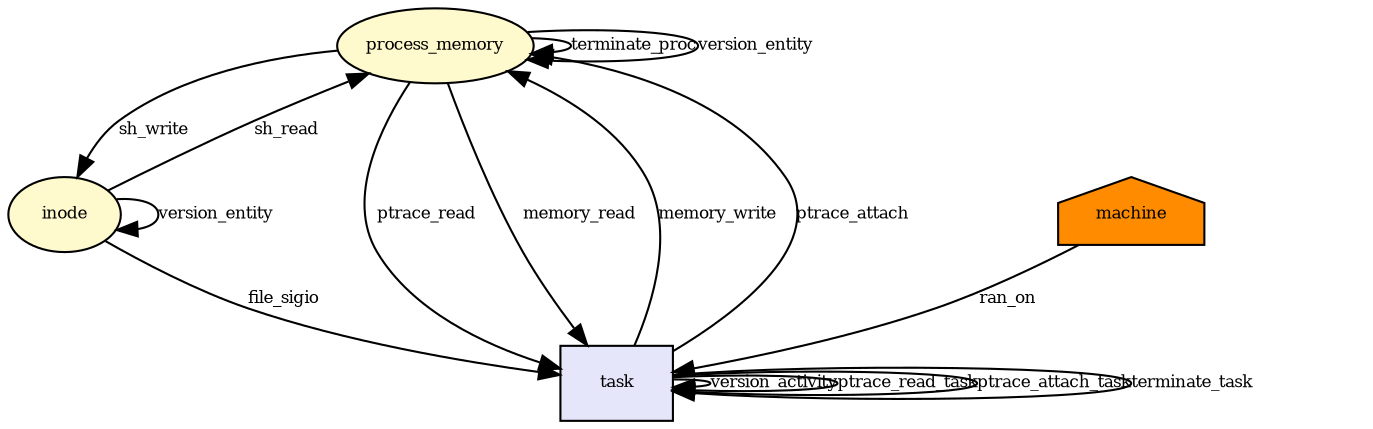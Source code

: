 digraph RGL__DirectedAdjacencyGraph {process_memory[fontsize = 8,label = process_memory,shape = ellipse, fillcolor="#fffacd", style = filled]

process_memory -> process_memory[fontsize = 8,label = terminate_proc]

inode[fontsize = 8,label = inode,shape = ellipse, fillcolor="#fffacd", style = filled]

task[fontsize = 8,label = task,shape = rectangle, fillcolor="#e6e6fa", style = filled]

inode -> task[fontsize = 8,label = file_sigio]

task -> process_memory[fontsize = 8,label = memory_write]

task -> task[fontsize = 8,label = version_activity]

process_memory -> process_memory[fontsize = 8,label = version_entity]

process_memory -> inode[fontsize = 8,label = sh_write]

inode -> inode[fontsize = 8,label = version_entity]

machine[fontsize = 8,label = machine,shape = house, fillcolor="#ff8c00", style = filled]

machine -> task[fontsize = 8,label = ran_on]

task -> task[fontsize = 8,label = ptrace_read_task]

process_memory -> task[fontsize = 8,label = ptrace_read]

process_memory -> task[fontsize = 8,label = memory_read]

task -> process_memory[fontsize = 8,label = ptrace_attach]

inode -> process_memory[fontsize = 8,label = sh_read]

task -> task[fontsize = 8,label = ptrace_attach_task]

task -> task[fontsize = 8,label = terminate_task]

}